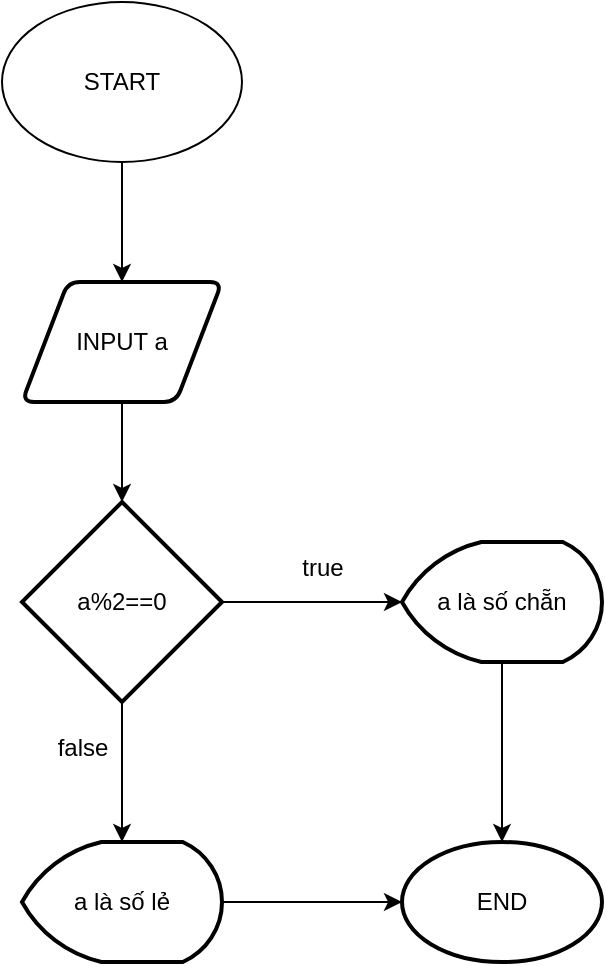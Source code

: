<mxfile version="25.0.3">
  <diagram name="Trang-1" id="WyQpkwmWxBcgukyWT0Gx">
    <mxGraphModel dx="794" dy="454" grid="1" gridSize="10" guides="1" tooltips="1" connect="1" arrows="1" fold="1" page="1" pageScale="1" pageWidth="827" pageHeight="1169" math="0" shadow="0">
      <root>
        <mxCell id="0" />
        <mxCell id="1" parent="0" />
        <mxCell id="LoimLhY4TlHTlZYWAXN2-3" style="edgeStyle=orthogonalEdgeStyle;rounded=0;orthogonalLoop=1;jettySize=auto;html=1;" parent="1" source="LoimLhY4TlHTlZYWAXN2-1" target="LoimLhY4TlHTlZYWAXN2-2" edge="1">
          <mxGeometry relative="1" as="geometry" />
        </mxCell>
        <mxCell id="LoimLhY4TlHTlZYWAXN2-1" value="START" style="ellipse;whiteSpace=wrap;html=1;" parent="1" vertex="1">
          <mxGeometry x="290" y="310" width="120" height="80" as="geometry" />
        </mxCell>
        <mxCell id="LoimLhY4TlHTlZYWAXN2-2" value="INPUT a" style="shape=parallelogram;html=1;strokeWidth=2;perimeter=parallelogramPerimeter;whiteSpace=wrap;rounded=1;arcSize=12;size=0.23;" parent="1" vertex="1">
          <mxGeometry x="300" y="450" width="100" height="60" as="geometry" />
        </mxCell>
        <mxCell id="LoimLhY4TlHTlZYWAXN2-6" style="edgeStyle=orthogonalEdgeStyle;rounded=0;orthogonalLoop=1;jettySize=auto;html=1;" parent="1" source="LoimLhY4TlHTlZYWAXN2-4" edge="1">
          <mxGeometry relative="1" as="geometry">
            <mxPoint x="490" y="610" as="targetPoint" />
          </mxGeometry>
        </mxCell>
        <mxCell id="LoimLhY4TlHTlZYWAXN2-7" style="edgeStyle=orthogonalEdgeStyle;rounded=0;orthogonalLoop=1;jettySize=auto;html=1;" parent="1" source="LoimLhY4TlHTlZYWAXN2-4" edge="1">
          <mxGeometry relative="1" as="geometry">
            <mxPoint x="350" y="730" as="targetPoint" />
          </mxGeometry>
        </mxCell>
        <mxCell id="LoimLhY4TlHTlZYWAXN2-4" value="a%2==0" style="strokeWidth=2;html=1;shape=mxgraph.flowchart.decision;whiteSpace=wrap;" parent="1" vertex="1">
          <mxGeometry x="300" y="560" width="100" height="100" as="geometry" />
        </mxCell>
        <mxCell id="LoimLhY4TlHTlZYWAXN2-5" style="edgeStyle=orthogonalEdgeStyle;rounded=0;orthogonalLoop=1;jettySize=auto;html=1;entryX=0.5;entryY=0;entryDx=0;entryDy=0;entryPerimeter=0;" parent="1" source="LoimLhY4TlHTlZYWAXN2-2" target="LoimLhY4TlHTlZYWAXN2-4" edge="1">
          <mxGeometry relative="1" as="geometry" />
        </mxCell>
        <mxCell id="LoimLhY4TlHTlZYWAXN2-8" value="a là số lẻ" style="strokeWidth=2;html=1;shape=mxgraph.flowchart.display;whiteSpace=wrap;" parent="1" vertex="1">
          <mxGeometry x="300" y="730" width="100" height="60" as="geometry" />
        </mxCell>
        <mxCell id="LoimLhY4TlHTlZYWAXN2-9" value="a là số chẵn" style="strokeWidth=2;html=1;shape=mxgraph.flowchart.display;whiteSpace=wrap;" parent="1" vertex="1">
          <mxGeometry x="490" y="580" width="100" height="60" as="geometry" />
        </mxCell>
        <mxCell id="LoimLhY4TlHTlZYWAXN2-10" value="END" style="strokeWidth=2;html=1;shape=mxgraph.flowchart.start_1;whiteSpace=wrap;" parent="1" vertex="1">
          <mxGeometry x="490" y="730" width="100" height="60" as="geometry" />
        </mxCell>
        <mxCell id="LoimLhY4TlHTlZYWAXN2-11" style="edgeStyle=orthogonalEdgeStyle;rounded=0;orthogonalLoop=1;jettySize=auto;html=1;entryX=0;entryY=0.5;entryDx=0;entryDy=0;entryPerimeter=0;" parent="1" source="LoimLhY4TlHTlZYWAXN2-8" target="LoimLhY4TlHTlZYWAXN2-10" edge="1">
          <mxGeometry relative="1" as="geometry" />
        </mxCell>
        <mxCell id="LoimLhY4TlHTlZYWAXN2-12" style="edgeStyle=orthogonalEdgeStyle;rounded=0;orthogonalLoop=1;jettySize=auto;html=1;entryX=0.5;entryY=0;entryDx=0;entryDy=0;entryPerimeter=0;" parent="1" source="LoimLhY4TlHTlZYWAXN2-9" target="LoimLhY4TlHTlZYWAXN2-10" edge="1">
          <mxGeometry relative="1" as="geometry" />
        </mxCell>
        <mxCell id="ZIU0ydBqvN2hUSKtOp1x-1" value="true" style="text;html=1;align=center;verticalAlign=middle;resizable=0;points=[];autosize=1;strokeColor=none;fillColor=none;" vertex="1" parent="1">
          <mxGeometry x="430" y="578" width="40" height="30" as="geometry" />
        </mxCell>
        <mxCell id="ZIU0ydBqvN2hUSKtOp1x-2" value="false" style="text;html=1;align=center;verticalAlign=middle;resizable=0;points=[];autosize=1;strokeColor=none;fillColor=none;" vertex="1" parent="1">
          <mxGeometry x="305" y="668" width="50" height="30" as="geometry" />
        </mxCell>
      </root>
    </mxGraphModel>
  </diagram>
</mxfile>
